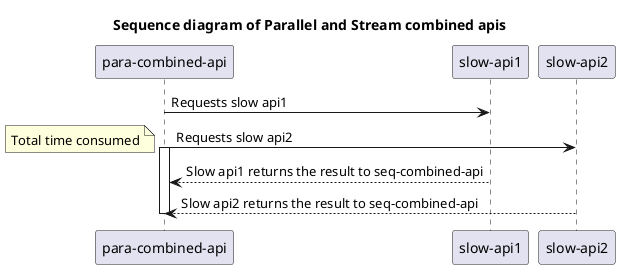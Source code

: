 @startuml
title Sequence diagram of Parallel and Stream combined apis
participant "para-combined-api" as seq
participant "slow-api1" as api1
participant "slow-api2" as api2
seq -> api1: Requests slow api1
seq -> api2: Requests slow api2
activate seq
note left
Total time consumed
end note
api1 --> seq: Slow api1 returns the result to seq-combined-api
api2 --> seq: Slow api2 returns the result to seq-combined-api
deactivate seq
@enduml